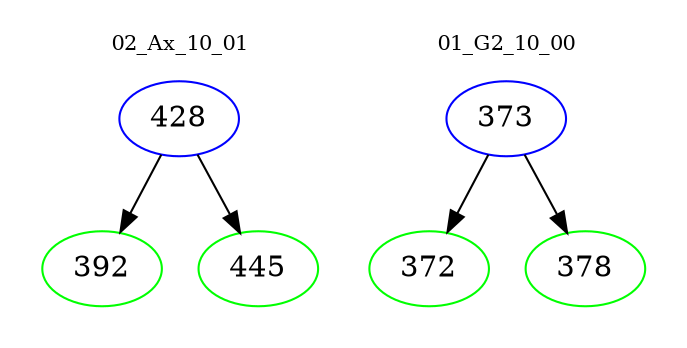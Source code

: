digraph{
subgraph cluster_0 {
color = white
label = "02_Ax_10_01";
fontsize=10;
T0_428 [label="428", color="blue"]
T0_428 -> T0_392 [color="black"]
T0_392 [label="392", color="green"]
T0_428 -> T0_445 [color="black"]
T0_445 [label="445", color="green"]
}
subgraph cluster_1 {
color = white
label = "01_G2_10_00";
fontsize=10;
T1_373 [label="373", color="blue"]
T1_373 -> T1_372 [color="black"]
T1_372 [label="372", color="green"]
T1_373 -> T1_378 [color="black"]
T1_378 [label="378", color="green"]
}
}
